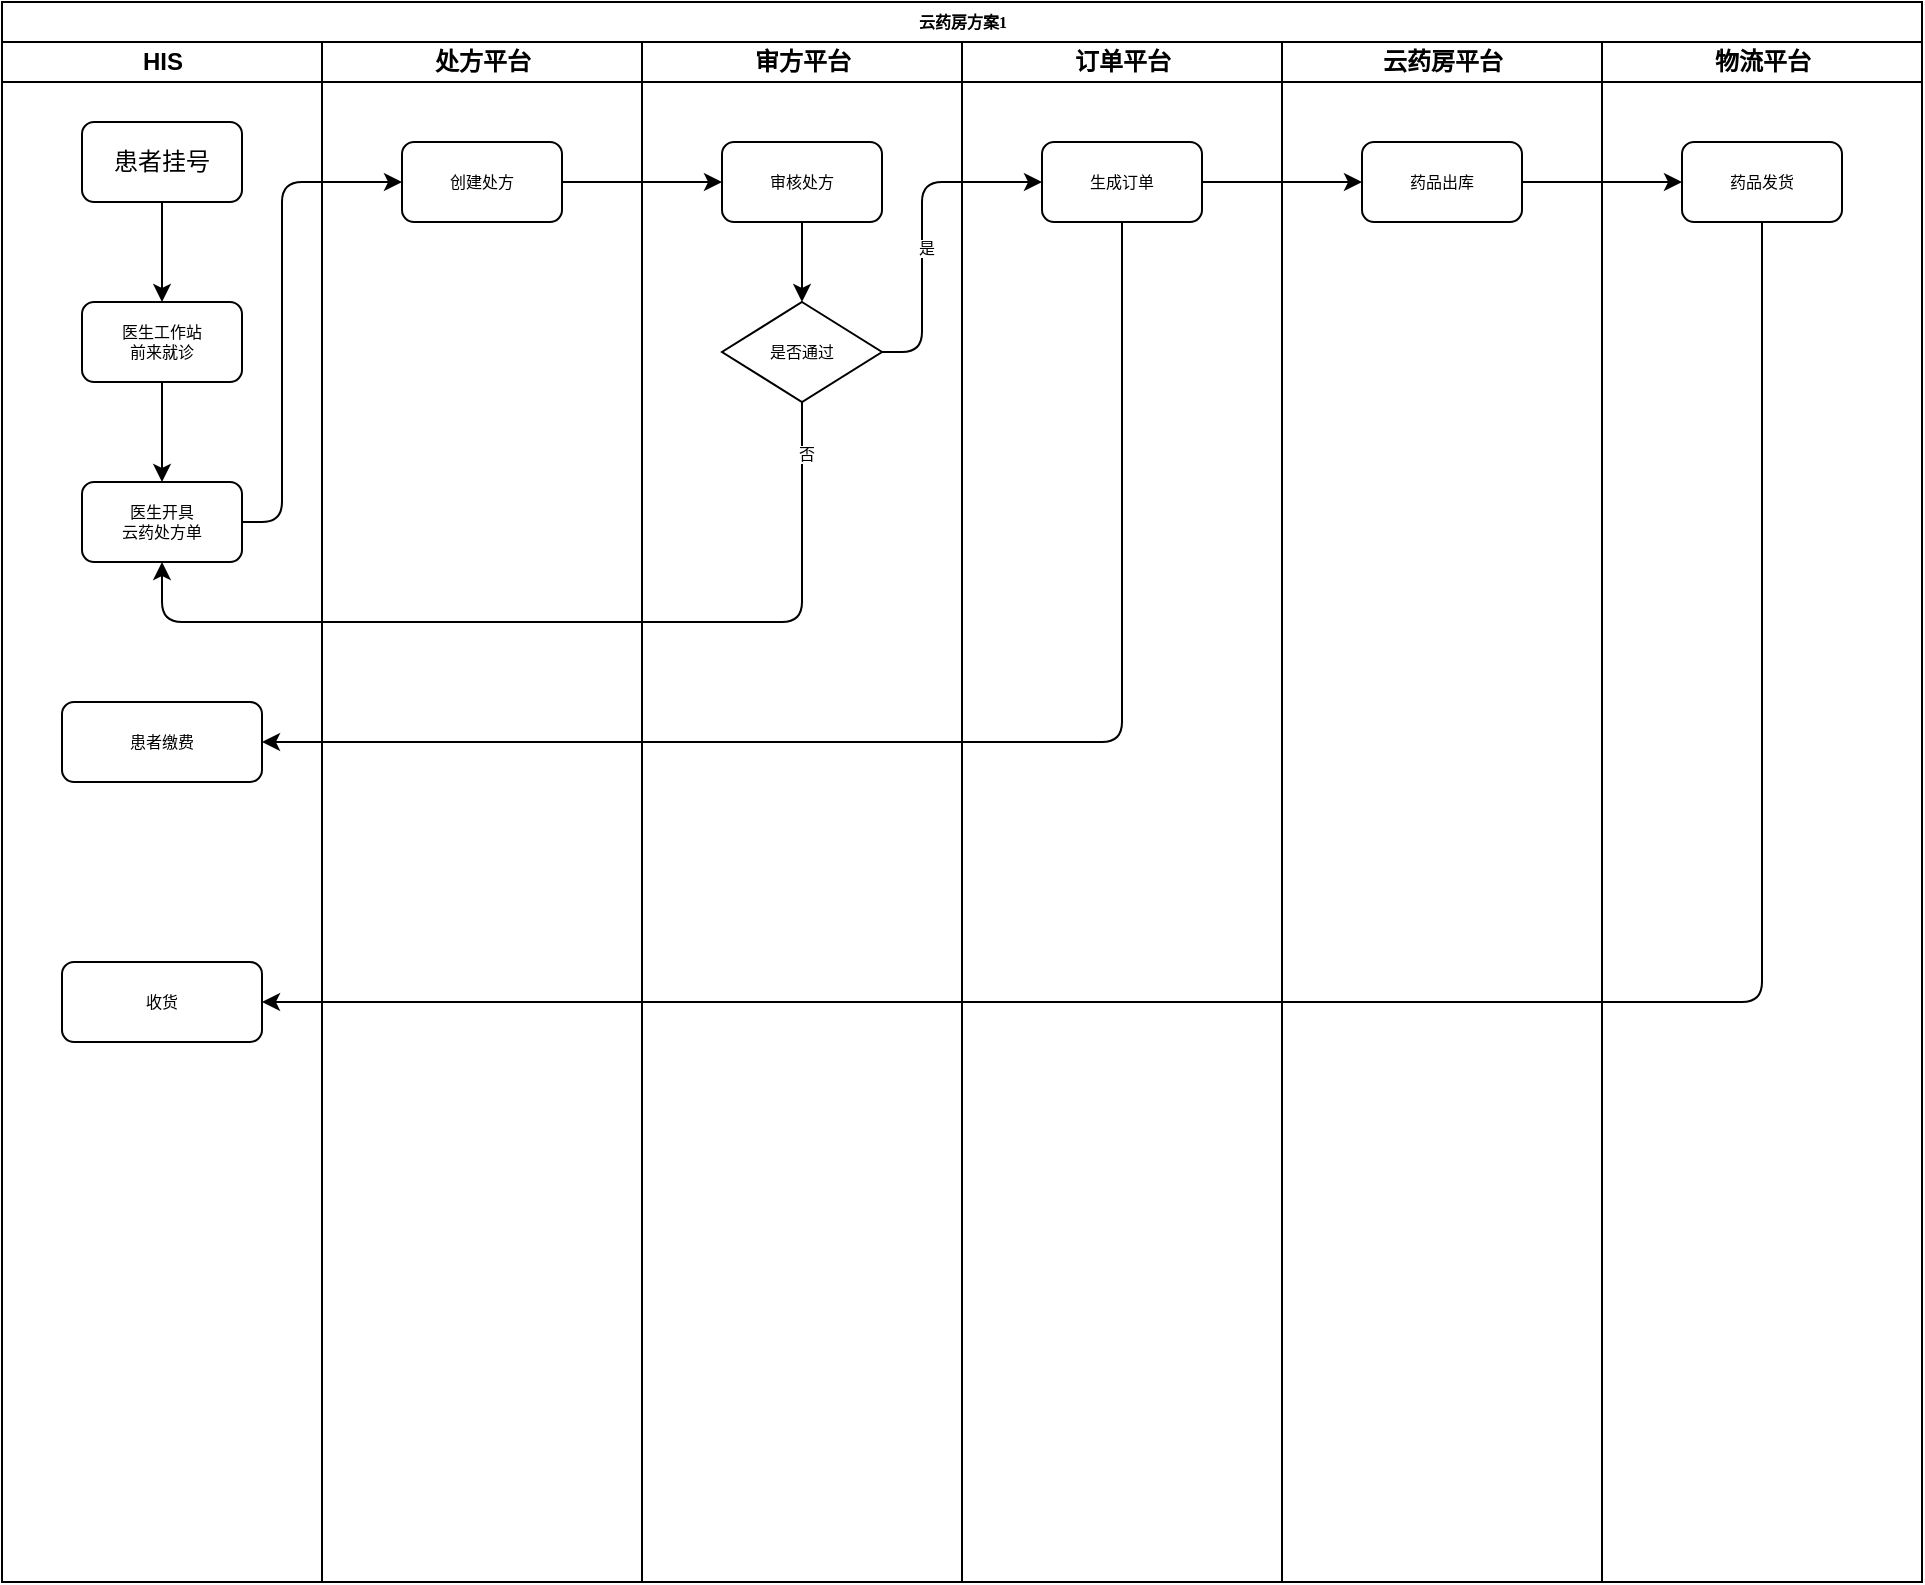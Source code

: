 <mxfile version="13.6.6" type="github" pages="6">
  <diagram name="方案1" id="74e2e168-ea6b-b213-b513-2b3c1d86103e">
    <mxGraphModel dx="1186" dy="669" grid="1" gridSize="10" guides="1" tooltips="1" connect="1" arrows="1" fold="1" page="1" pageScale="1" pageWidth="1100" pageHeight="850" background="#ffffff" math="0" shadow="0">
      <root>
        <mxCell id="0" />
        <mxCell id="1" parent="0" />
        <mxCell id="77e6c97f196da883-1" value="云药房方案1" style="swimlane;html=1;childLayout=stackLayout;startSize=20;rounded=0;shadow=0;labelBackgroundColor=none;strokeWidth=1;fontFamily=Verdana;fontSize=8;align=center;" parent="1" vertex="1">
          <mxGeometry x="70" y="30" width="960" height="790" as="geometry" />
        </mxCell>
        <mxCell id="77e6c97f196da883-2" value="HIS" style="swimlane;html=1;startSize=20;" parent="77e6c97f196da883-1" vertex="1">
          <mxGeometry y="20" width="160" height="770" as="geometry">
            <mxRectangle y="20" width="30" height="730" as="alternateBounds" />
          </mxGeometry>
        </mxCell>
        <mxCell id="u5-p-G08B1uQsJCF8gnc-2" value="&lt;font style=&quot;font-size: 12px&quot;&gt;患者挂号&lt;/font&gt;" style="rounded=1;whiteSpace=wrap;html=1;shadow=0;labelBackgroundColor=none;strokeWidth=1;fontFamily=Verdana;fontSize=8;align=center;spacing=2;" parent="77e6c97f196da883-2" vertex="1">
          <mxGeometry x="40" y="40" width="80" height="40" as="geometry" />
        </mxCell>
        <mxCell id="u5-p-G08B1uQsJCF8gnc-3" value="医生工作站&lt;br&gt;前来就诊" style="rounded=1;whiteSpace=wrap;html=1;shadow=0;labelBackgroundColor=none;strokeWidth=1;fontFamily=Verdana;fontSize=8;align=center;spacing=2;" parent="77e6c97f196da883-2" vertex="1">
          <mxGeometry x="40" y="130" width="80" height="40" as="geometry" />
        </mxCell>
        <mxCell id="u5-p-G08B1uQsJCF8gnc-13" value="" style="endArrow=classic;html=1;fontSize=8;fontColor=#000000;exitX=0.5;exitY=1;exitDx=0;exitDy=0;" parent="77e6c97f196da883-2" source="u5-p-G08B1uQsJCF8gnc-3" target="u5-p-G08B1uQsJCF8gnc-12" edge="1">
          <mxGeometry width="50" height="50" relative="1" as="geometry">
            <mxPoint x="470" y="250" as="sourcePoint" />
            <mxPoint x="520" y="200" as="targetPoint" />
          </mxGeometry>
        </mxCell>
        <mxCell id="u5-p-G08B1uQsJCF8gnc-18" value="患者缴费" style="rounded=1;whiteSpace=wrap;html=1;shadow=0;labelBackgroundColor=none;strokeWidth=1;fontFamily=Verdana;fontSize=8;align=center;spacing=2;" parent="77e6c97f196da883-2" vertex="1">
          <mxGeometry x="30" y="330" width="100" height="40" as="geometry" />
        </mxCell>
        <mxCell id="u5-p-G08B1uQsJCF8gnc-31" value="收货" style="rounded=1;whiteSpace=wrap;html=1;shadow=0;labelBackgroundColor=none;strokeWidth=1;fontFamily=Verdana;fontSize=8;align=center;spacing=2;" parent="77e6c97f196da883-2" vertex="1">
          <mxGeometry x="30" y="460" width="100" height="40" as="geometry" />
        </mxCell>
        <mxCell id="u5-p-G08B1uQsJCF8gnc-12" value="医生开具&lt;br&gt;云药处方单" style="rounded=1;whiteSpace=wrap;html=1;shadow=0;labelBackgroundColor=none;strokeWidth=1;fontFamily=Verdana;fontSize=8;align=center;spacing=2;" parent="77e6c97f196da883-2" vertex="1">
          <mxGeometry x="40" y="220" width="80" height="40" as="geometry" />
        </mxCell>
        <mxCell id="77e6c97f196da883-3" value="处方平台" style="swimlane;html=1;startSize=20;" parent="77e6c97f196da883-1" vertex="1">
          <mxGeometry x="160" y="20" width="160" height="770" as="geometry" />
        </mxCell>
        <mxCell id="u5-p-G08B1uQsJCF8gnc-9" value="创建处方" style="rounded=1;whiteSpace=wrap;html=1;shadow=0;labelBackgroundColor=none;strokeWidth=1;fontFamily=Verdana;fontSize=8;align=center;spacing=2;" parent="77e6c97f196da883-3" vertex="1">
          <mxGeometry x="40" y="50" width="80" height="40" as="geometry" />
        </mxCell>
        <mxCell id="77e6c97f196da883-4" value="审方平台" style="swimlane;html=1;startSize=20;" parent="77e6c97f196da883-1" vertex="1">
          <mxGeometry x="320" y="20" width="160" height="770" as="geometry" />
        </mxCell>
        <mxCell id="u5-p-G08B1uQsJCF8gnc-14" value="审核处方" style="rounded=1;whiteSpace=wrap;html=1;shadow=0;labelBackgroundColor=none;strokeWidth=1;fontFamily=Verdana;fontSize=8;align=center;spacing=2;" parent="77e6c97f196da883-4" vertex="1">
          <mxGeometry x="40" y="50" width="80" height="40" as="geometry" />
        </mxCell>
        <mxCell id="u5-p-G08B1uQsJCF8gnc-16" value="是否通过" style="rhombus;whiteSpace=wrap;html=1;rounded=0;shadow=0;labelBackgroundColor=none;strokeWidth=1;fontFamily=Verdana;fontSize=8;align=center;" parent="77e6c97f196da883-4" vertex="1">
          <mxGeometry x="40" y="130" width="80" height="50" as="geometry" />
        </mxCell>
        <mxCell id="u5-p-G08B1uQsJCF8gnc-17" value="" style="endArrow=classic;html=1;fontSize=8;fontColor=#000000;exitX=0.5;exitY=1;exitDx=0;exitDy=0;entryX=0.5;entryY=0;entryDx=0;entryDy=0;" parent="77e6c97f196da883-4" source="u5-p-G08B1uQsJCF8gnc-14" target="u5-p-G08B1uQsJCF8gnc-16" edge="1">
          <mxGeometry width="50" height="50" relative="1" as="geometry">
            <mxPoint x="150" y="250" as="sourcePoint" />
            <mxPoint x="200" y="200" as="targetPoint" />
          </mxGeometry>
        </mxCell>
        <mxCell id="77e6c97f196da883-5" value="订单平台" style="swimlane;html=1;startSize=20;" parent="77e6c97f196da883-1" vertex="1">
          <mxGeometry x="480" y="20" width="160" height="770" as="geometry" />
        </mxCell>
        <mxCell id="u5-p-G08B1uQsJCF8gnc-20" value="生成订单" style="rounded=1;whiteSpace=wrap;html=1;shadow=0;labelBackgroundColor=none;strokeWidth=1;fontFamily=Verdana;fontSize=8;align=center;spacing=2;" parent="77e6c97f196da883-5" vertex="1">
          <mxGeometry x="40" y="50" width="80" height="40" as="geometry" />
        </mxCell>
        <mxCell id="77e6c97f196da883-6" value="云药房平台" style="swimlane;html=1;startSize=20;" parent="77e6c97f196da883-1" vertex="1">
          <mxGeometry x="640" y="20" width="160" height="770" as="geometry" />
        </mxCell>
        <mxCell id="u5-p-G08B1uQsJCF8gnc-23" value="药品出库" style="rounded=1;whiteSpace=wrap;html=1;shadow=0;labelBackgroundColor=none;strokeWidth=1;fontFamily=Verdana;fontSize=8;align=center;spacing=2;" parent="77e6c97f196da883-6" vertex="1">
          <mxGeometry x="40" y="50" width="80" height="40" as="geometry" />
        </mxCell>
        <mxCell id="77e6c97f196da883-7" value="物流平台" style="swimlane;html=1;startSize=20;" parent="77e6c97f196da883-1" vertex="1">
          <mxGeometry x="800" y="20" width="160" height="770" as="geometry" />
        </mxCell>
        <mxCell id="u5-p-G08B1uQsJCF8gnc-25" value="药品发货" style="rounded=1;whiteSpace=wrap;html=1;shadow=0;labelBackgroundColor=none;strokeWidth=1;fontFamily=Verdana;fontSize=8;align=center;spacing=2;" parent="77e6c97f196da883-7" vertex="1">
          <mxGeometry x="40" y="50" width="80" height="40" as="geometry" />
        </mxCell>
        <mxCell id="u5-p-G08B1uQsJCF8gnc-10" value="" style="endArrow=classic;html=1;fontSize=8;fontColor=#000000;exitX=1;exitY=0.5;exitDx=0;exitDy=0;entryX=0;entryY=0.5;entryDx=0;entryDy=0;edgeStyle=orthogonalEdgeStyle;" parent="77e6c97f196da883-1" source="u5-p-G08B1uQsJCF8gnc-12" target="u5-p-G08B1uQsJCF8gnc-9" edge="1">
          <mxGeometry width="50" height="50" relative="1" as="geometry">
            <mxPoint x="470" y="310" as="sourcePoint" />
            <mxPoint x="520" y="260" as="targetPoint" />
            <Array as="points">
              <mxPoint x="140" y="260" />
              <mxPoint x="140" y="90" />
            </Array>
          </mxGeometry>
        </mxCell>
        <mxCell id="u5-p-G08B1uQsJCF8gnc-15" value="" style="endArrow=classic;html=1;fontSize=8;fontColor=#000000;exitX=1;exitY=0.5;exitDx=0;exitDy=0;entryX=0;entryY=0.5;entryDx=0;entryDy=0;" parent="77e6c97f196da883-1" source="u5-p-G08B1uQsJCF8gnc-9" target="u5-p-G08B1uQsJCF8gnc-14" edge="1">
          <mxGeometry width="50" height="50" relative="1" as="geometry">
            <mxPoint x="470" y="270" as="sourcePoint" />
            <mxPoint x="520" y="220" as="targetPoint" />
          </mxGeometry>
        </mxCell>
        <mxCell id="u5-p-G08B1uQsJCF8gnc-21" value="" style="endArrow=classic;html=1;fontSize=8;fontColor=#000000;exitX=1;exitY=0.5;exitDx=0;exitDy=0;entryX=0;entryY=0.5;entryDx=0;entryDy=0;edgeStyle=orthogonalEdgeStyle;" parent="77e6c97f196da883-1" source="u5-p-G08B1uQsJCF8gnc-16" target="u5-p-G08B1uQsJCF8gnc-20" edge="1">
          <mxGeometry width="50" height="50" relative="1" as="geometry">
            <mxPoint x="470" y="270" as="sourcePoint" />
            <mxPoint x="520" y="220" as="targetPoint" />
            <Array as="points">
              <mxPoint x="460" y="175" />
              <mxPoint x="460" y="90" />
            </Array>
          </mxGeometry>
        </mxCell>
        <mxCell id="u5-p-G08B1uQsJCF8gnc-22" value="是" style="edgeLabel;html=1;align=center;verticalAlign=middle;resizable=0;points=[];fontSize=8;fontColor=#000000;" parent="u5-p-G08B1uQsJCF8gnc-21" vertex="1" connectable="0">
          <mxGeometry x="-0.127" y="-2" relative="1" as="geometry">
            <mxPoint as="offset" />
          </mxGeometry>
        </mxCell>
        <mxCell id="u5-p-G08B1uQsJCF8gnc-24" value="" style="endArrow=classic;html=1;fontSize=8;fontColor=#000000;exitX=1;exitY=0.5;exitDx=0;exitDy=0;" parent="77e6c97f196da883-1" source="u5-p-G08B1uQsJCF8gnc-20" target="u5-p-G08B1uQsJCF8gnc-23" edge="1">
          <mxGeometry width="50" height="50" relative="1" as="geometry">
            <mxPoint x="470" y="270" as="sourcePoint" />
            <mxPoint x="520" y="220" as="targetPoint" />
          </mxGeometry>
        </mxCell>
        <mxCell id="u5-p-G08B1uQsJCF8gnc-26" value="" style="endArrow=classic;html=1;fontSize=8;fontColor=#000000;exitX=1;exitY=0.5;exitDx=0;exitDy=0;entryX=0;entryY=0.5;entryDx=0;entryDy=0;" parent="77e6c97f196da883-1" source="u5-p-G08B1uQsJCF8gnc-23" target="u5-p-G08B1uQsJCF8gnc-25" edge="1">
          <mxGeometry width="50" height="50" relative="1" as="geometry">
            <mxPoint x="470" y="270" as="sourcePoint" />
            <mxPoint x="520" y="220" as="targetPoint" />
          </mxGeometry>
        </mxCell>
        <mxCell id="u5-p-G08B1uQsJCF8gnc-27" value="" style="endArrow=classic;html=1;fontSize=8;fontColor=#000000;entryX=0.5;entryY=1;entryDx=0;entryDy=0;exitX=0.5;exitY=1;exitDx=0;exitDy=0;edgeStyle=orthogonalEdgeStyle;" parent="77e6c97f196da883-1" source="u5-p-G08B1uQsJCF8gnc-16" target="u5-p-G08B1uQsJCF8gnc-12" edge="1">
          <mxGeometry width="50" height="50" relative="1" as="geometry">
            <mxPoint x="470" y="280" as="sourcePoint" />
            <mxPoint x="520" y="230" as="targetPoint" />
            <Array as="points">
              <mxPoint x="400" y="310" />
              <mxPoint x="80" y="310" />
            </Array>
          </mxGeometry>
        </mxCell>
        <mxCell id="u5-p-G08B1uQsJCF8gnc-28" value="否" style="edgeLabel;html=1;align=center;verticalAlign=middle;resizable=0;points=[];fontSize=8;fontColor=#000000;" parent="u5-p-G08B1uQsJCF8gnc-27" vertex="1" connectable="0">
          <mxGeometry x="-0.887" y="2" relative="1" as="geometry">
            <mxPoint as="offset" />
          </mxGeometry>
        </mxCell>
        <mxCell id="u5-p-G08B1uQsJCF8gnc-29" value="" style="endArrow=classic;html=1;fontSize=8;fontColor=#000000;exitX=0.5;exitY=1;exitDx=0;exitDy=0;entryX=1;entryY=0.5;entryDx=0;entryDy=0;edgeStyle=orthogonalEdgeStyle;" parent="77e6c97f196da883-1" source="u5-p-G08B1uQsJCF8gnc-20" target="u5-p-G08B1uQsJCF8gnc-18" edge="1">
          <mxGeometry width="50" height="50" relative="1" as="geometry">
            <mxPoint x="470" y="320" as="sourcePoint" />
            <mxPoint x="520" y="270" as="targetPoint" />
          </mxGeometry>
        </mxCell>
        <mxCell id="u5-p-G08B1uQsJCF8gnc-32" value="" style="endArrow=classic;html=1;fontSize=8;fontColor=#000000;entryX=1;entryY=0.5;entryDx=0;entryDy=0;exitX=0.5;exitY=1;exitDx=0;exitDy=0;edgeStyle=orthogonalEdgeStyle;" parent="77e6c97f196da883-1" source="u5-p-G08B1uQsJCF8gnc-25" target="u5-p-G08B1uQsJCF8gnc-31" edge="1">
          <mxGeometry width="50" height="50" relative="1" as="geometry">
            <mxPoint x="470" y="400" as="sourcePoint" />
            <mxPoint x="520" y="350" as="targetPoint" />
          </mxGeometry>
        </mxCell>
        <mxCell id="u5-p-G08B1uQsJCF8gnc-8" value="" style="endArrow=classic;html=1;fontSize=8;fontColor=#000000;exitX=0.5;exitY=1;exitDx=0;exitDy=0;" parent="1" source="u5-p-G08B1uQsJCF8gnc-2" edge="1">
          <mxGeometry width="50" height="50" relative="1" as="geometry">
            <mxPoint x="160" y="310" as="sourcePoint" />
            <mxPoint x="150" y="180" as="targetPoint" />
          </mxGeometry>
        </mxCell>
      </root>
    </mxGraphModel>
  </diagram>
  <diagram id="p84tSxE2KSRWnRdwE1Py" name="第 2 页">
    
    <mxGraphModel dx="1186" dy="718" grid="1" gridSize="10" guides="1" tooltips="1" connect="1" arrows="1" fold="1" page="1" pageScale="1" pageWidth="827" pageHeight="1169" math="0" shadow="0">
      
      <root>
        
        <mxCell id="RDzAwzeQMqQq3uezDS0O-0" />
        
        <mxCell id="RDzAwzeQMqQq3uezDS0O-1" parent="RDzAwzeQMqQq3uezDS0O-0" />
        
      </root>
      
    </mxGraphModel>
    
  </diagram>
  <diagram name="方案1" id="qQiAT0Rc-9pV1VRWSc-u">
    <mxGraphModel dx="1186" dy="669" grid="1" gridSize="10" guides="1" tooltips="1" connect="1" arrows="1" fold="1" page="1" pageScale="1" pageWidth="1100" pageHeight="850" background="#ffffff" math="0" shadow="0">
      <root>
        <mxCell id="0" />
        <mxCell id="1" parent="0" />
        <mxCell id="77e6c97f196da883-1" value="云药房方案1" style="swimlane;html=1;childLayout=stackLayout;startSize=20;rounded=0;shadow=0;labelBackgroundColor=none;strokeWidth=1;fontFamily=Verdana;fontSize=8;align=center;" parent="1" vertex="1">
          <mxGeometry x="70" y="30" width="1000" height="770" as="geometry" />
        </mxCell>
        <mxCell id="77e6c97f196da883-2" value="HIS" style="swimlane;html=1;startSize=20;" parent="77e6c97f196da883-1" vertex="1">
          <mxGeometry y="20" width="160" height="750" as="geometry">
            <mxRectangle y="20" width="30" height="730" as="alternateBounds" />
          </mxGeometry>
        </mxCell>
        <mxCell id="u5-p-G08B1uQsJCF8gnc-2" value="&lt;font style=&quot;font-size: 12px&quot;&gt;患者挂号&lt;/font&gt;" style="rounded=1;whiteSpace=wrap;html=1;shadow=0;labelBackgroundColor=none;strokeWidth=1;fontFamily=Verdana;fontSize=8;align=center;spacing=2;" parent="77e6c97f196da883-2" vertex="1">
          <mxGeometry x="40" y="40" width="80" height="40" as="geometry" />
        </mxCell>
        <mxCell id="u5-p-G08B1uQsJCF8gnc-3" value="医生工作站&lt;br&gt;前来就诊" style="rounded=1;whiteSpace=wrap;html=1;shadow=0;labelBackgroundColor=none;strokeWidth=1;fontFamily=Verdana;fontSize=8;align=center;spacing=2;" parent="77e6c97f196da883-2" vertex="1">
          <mxGeometry x="40" y="130" width="80" height="40" as="geometry" />
        </mxCell>
        <mxCell id="u5-p-G08B1uQsJCF8gnc-13" value="" style="endArrow=classic;html=1;fontSize=8;fontColor=#000000;exitX=0.5;exitY=1;exitDx=0;exitDy=0;" parent="77e6c97f196da883-2" source="u5-p-G08B1uQsJCF8gnc-3" target="u5-p-G08B1uQsJCF8gnc-12" edge="1">
          <mxGeometry width="50" height="50" relative="1" as="geometry">
            <mxPoint x="470" y="250" as="sourcePoint" />
            <mxPoint x="520" y="200" as="targetPoint" />
          </mxGeometry>
        </mxCell>
        <mxCell id="u5-p-G08B1uQsJCF8gnc-31" value="收到药品" style="rounded=1;whiteSpace=wrap;html=1;shadow=0;labelBackgroundColor=none;strokeWidth=1;fontFamily=Verdana;fontSize=8;align=center;spacing=2;" parent="77e6c97f196da883-2" vertex="1">
          <mxGeometry x="30" y="500" width="100" height="40" as="geometry" />
        </mxCell>
        <mxCell id="u5-p-G08B1uQsJCF8gnc-12" value="医生开具&lt;br&gt;云药处方单" style="rounded=1;whiteSpace=wrap;html=1;shadow=0;labelBackgroundColor=none;strokeWidth=1;fontFamily=Verdana;fontSize=8;align=center;spacing=2;" parent="77e6c97f196da883-2" vertex="1">
          <mxGeometry x="40" y="220" width="80" height="40" as="geometry" />
        </mxCell>
        <mxCell id="u5-p-G08B1uQsJCF8gnc-33" value="实时跟踪&lt;br&gt;物流信息" style="rounded=1;whiteSpace=wrap;html=1;shadow=0;labelBackgroundColor=none;strokeWidth=1;fontFamily=Verdana;fontSize=8;align=center;spacing=2;" parent="77e6c97f196da883-2" vertex="1">
          <mxGeometry x="30" y="407" width="100" height="40" as="geometry" />
        </mxCell>
        <mxCell id="u5-p-G08B1uQsJCF8gnc-34" value="" style="endArrow=classic;html=1;fontSize=8;fontColor=#000000;exitX=0.5;exitY=1;exitDx=0;exitDy=0;entryX=0.5;entryY=0;entryDx=0;entryDy=0;" parent="77e6c97f196da883-2" source="u5-p-G08B1uQsJCF8gnc-18" target="u5-p-G08B1uQsJCF8gnc-33" edge="1">
          <mxGeometry width="50" height="50" relative="1" as="geometry">
            <mxPoint x="470" y="270" as="sourcePoint" />
            <mxPoint x="520" y="220" as="targetPoint" />
          </mxGeometry>
        </mxCell>
        <mxCell id="u5-p-G08B1uQsJCF8gnc-18" value="患者缴费" style="rounded=1;whiteSpace=wrap;html=1;shadow=0;labelBackgroundColor=none;strokeWidth=1;fontFamily=Verdana;fontSize=8;align=center;spacing=2;" parent="77e6c97f196da883-2" vertex="1">
          <mxGeometry x="40" y="307" width="80" height="40" as="geometry" />
        </mxCell>
        <mxCell id="u5-p-G08B1uQsJCF8gnc-39" value="" style="endArrow=classic;html=1;fontSize=8;fontColor=#000000;exitX=0.5;exitY=1;exitDx=0;exitDy=0;" parent="77e6c97f196da883-2" source="u5-p-G08B1uQsJCF8gnc-33" target="u5-p-G08B1uQsJCF8gnc-31" edge="1">
          <mxGeometry width="50" height="50" relative="1" as="geometry">
            <mxPoint x="470" y="280" as="sourcePoint" />
            <mxPoint x="520" y="230" as="targetPoint" />
          </mxGeometry>
        </mxCell>
        <mxCell id="77e6c97f196da883-3" value="处方平台" style="swimlane;html=1;startSize=20;" parent="77e6c97f196da883-1" vertex="1">
          <mxGeometry x="160" y="20" width="160" height="750" as="geometry" />
        </mxCell>
        <mxCell id="u5-p-G08B1uQsJCF8gnc-9" value="创建处方" style="rounded=1;whiteSpace=wrap;html=1;shadow=0;labelBackgroundColor=none;strokeWidth=1;fontFamily=Verdana;fontSize=8;align=center;spacing=2;" parent="77e6c97f196da883-3" vertex="1">
          <mxGeometry x="40" y="50" width="80" height="40" as="geometry" />
        </mxCell>
        <mxCell id="77e6c97f196da883-4" value="审方平台" style="swimlane;html=1;startSize=20;" parent="77e6c97f196da883-1" vertex="1">
          <mxGeometry x="320" y="20" width="160" height="750" as="geometry" />
        </mxCell>
        <mxCell id="u5-p-G08B1uQsJCF8gnc-14" value="审核处方" style="rounded=1;whiteSpace=wrap;html=1;shadow=0;labelBackgroundColor=none;strokeWidth=1;fontFamily=Verdana;fontSize=8;align=center;spacing=2;" parent="77e6c97f196da883-4" vertex="1">
          <mxGeometry x="40" y="50" width="80" height="40" as="geometry" />
        </mxCell>
        <mxCell id="u5-p-G08B1uQsJCF8gnc-16" value="是否通过" style="rhombus;whiteSpace=wrap;html=1;rounded=0;shadow=0;labelBackgroundColor=none;strokeWidth=1;fontFamily=Verdana;fontSize=8;align=center;" parent="77e6c97f196da883-4" vertex="1">
          <mxGeometry x="40" y="130" width="80" height="50" as="geometry" />
        </mxCell>
        <mxCell id="u5-p-G08B1uQsJCF8gnc-17" value="" style="endArrow=classic;html=1;fontSize=8;fontColor=#000000;exitX=0.5;exitY=1;exitDx=0;exitDy=0;entryX=0.5;entryY=0;entryDx=0;entryDy=0;" parent="77e6c97f196da883-4" source="u5-p-G08B1uQsJCF8gnc-14" target="u5-p-G08B1uQsJCF8gnc-16" edge="1">
          <mxGeometry width="50" height="50" relative="1" as="geometry">
            <mxPoint x="150" y="250" as="sourcePoint" />
            <mxPoint x="200" y="200" as="targetPoint" />
          </mxGeometry>
        </mxCell>
        <mxCell id="77e6c97f196da883-5" value="订单平台" style="swimlane;html=1;startSize=20;" parent="77e6c97f196da883-1" vertex="1">
          <mxGeometry x="480" y="20" width="160" height="750" as="geometry" />
        </mxCell>
        <mxCell id="u5-p-G08B1uQsJCF8gnc-20" value="生成订单" style="rounded=1;whiteSpace=wrap;html=1;shadow=0;labelBackgroundColor=none;strokeWidth=1;fontFamily=Verdana;fontSize=8;align=center;spacing=2;" parent="77e6c97f196da883-5" vertex="1">
          <mxGeometry x="40" y="50" width="80" height="40" as="geometry" />
        </mxCell>
        <mxCell id="u5-p-G08B1uQsJCF8gnc-35" value="通知缴费" style="rounded=1;whiteSpace=wrap;html=1;shadow=0;labelBackgroundColor=none;strokeWidth=1;fontFamily=Verdana;fontSize=8;align=center;spacing=2;" parent="77e6c97f196da883-5" vertex="1">
          <mxGeometry x="40" y="160" width="80" height="40" as="geometry" />
        </mxCell>
        <mxCell id="u5-p-G08B1uQsJCF8gnc-36" value="" style="endArrow=classic;html=1;fontSize=8;fontColor=#000000;exitX=0.5;exitY=1;exitDx=0;exitDy=0;" parent="77e6c97f196da883-5" source="u5-p-G08B1uQsJCF8gnc-20" target="u5-p-G08B1uQsJCF8gnc-35" edge="1">
          <mxGeometry width="50" height="50" relative="1" as="geometry">
            <mxPoint x="-10" y="270" as="sourcePoint" />
            <mxPoint x="40" y="220" as="targetPoint" />
          </mxGeometry>
        </mxCell>
        <mxCell id="77e6c97f196da883-6" value="云药房平台" style="swimlane;html=1;startSize=20;" parent="77e6c97f196da883-1" vertex="1">
          <mxGeometry x="640" y="20" width="160" height="750" as="geometry" />
        </mxCell>
        <mxCell id="u5-p-G08B1uQsJCF8gnc-23" value="药品出库" style="rounded=1;whiteSpace=wrap;html=1;shadow=0;labelBackgroundColor=none;strokeWidth=1;fontFamily=Verdana;fontSize=8;align=center;spacing=2;" parent="77e6c97f196da883-6" vertex="1">
          <mxGeometry x="40" y="50" width="80" height="40" as="geometry" />
        </mxCell>
        <mxCell id="77e6c97f196da883-7" value="物流平台" style="swimlane;html=1;startSize=20;" parent="77e6c97f196da883-1" vertex="1">
          <mxGeometry x="800" y="20" width="200" height="750" as="geometry" />
        </mxCell>
        <mxCell id="u5-p-G08B1uQsJCF8gnc-37" value="生成&lt;br&gt;物流信息" style="rounded=1;whiteSpace=wrap;html=1;shadow=0;labelBackgroundColor=none;strokeWidth=1;fontFamily=Verdana;fontSize=8;align=center;spacing=2;" parent="77e6c97f196da883-7" vertex="1">
          <mxGeometry x="60" y="50" width="60" height="40" as="geometry" />
        </mxCell>
        <mxCell id="Nn61rHhjzUVWVWaFwKBK-1" value="" style="endArrow=classic;html=1;exitX=1;exitY=0.5;exitDx=0;exitDy=0;entryX=0.5;entryY=0;entryDx=0;entryDy=0;edgeStyle=orthogonalEdgeStyle;" edge="1" parent="77e6c97f196da883-7" source="u5-p-G08B1uQsJCF8gnc-37" target="u5-p-G08B1uQsJCF8gnc-25">
          <mxGeometry width="50" height="50" relative="1" as="geometry">
            <mxPoint x="-350" y="340" as="sourcePoint" />
            <mxPoint x="-300" y="290" as="targetPoint" />
          </mxGeometry>
        </mxCell>
        <mxCell id="u5-p-G08B1uQsJCF8gnc-25" value="药品发货" style="rounded=1;whiteSpace=wrap;html=1;shadow=0;labelBackgroundColor=none;strokeWidth=1;fontFamily=Verdana;fontSize=8;align=center;spacing=2;" parent="77e6c97f196da883-7" vertex="1">
          <mxGeometry x="110" y="160" width="80" height="40" as="geometry" />
        </mxCell>
        <mxCell id="u5-p-G08B1uQsJCF8gnc-10" value="" style="endArrow=classic;html=1;fontSize=8;fontColor=#000000;exitX=1;exitY=0.5;exitDx=0;exitDy=0;entryX=0;entryY=0.5;entryDx=0;entryDy=0;edgeStyle=orthogonalEdgeStyle;" parent="77e6c97f196da883-1" source="u5-p-G08B1uQsJCF8gnc-12" target="u5-p-G08B1uQsJCF8gnc-9" edge="1">
          <mxGeometry width="50" height="50" relative="1" as="geometry">
            <mxPoint x="470" y="310" as="sourcePoint" />
            <mxPoint x="520" y="260" as="targetPoint" />
            <Array as="points">
              <mxPoint x="140" y="260" />
              <mxPoint x="140" y="90" />
            </Array>
          </mxGeometry>
        </mxCell>
        <mxCell id="u5-p-G08B1uQsJCF8gnc-15" value="" style="endArrow=classic;html=1;fontSize=8;fontColor=#000000;exitX=1;exitY=0.5;exitDx=0;exitDy=0;entryX=0;entryY=0.5;entryDx=0;entryDy=0;" parent="77e6c97f196da883-1" source="u5-p-G08B1uQsJCF8gnc-9" target="u5-p-G08B1uQsJCF8gnc-14" edge="1">
          <mxGeometry width="50" height="50" relative="1" as="geometry">
            <mxPoint x="470" y="270" as="sourcePoint" />
            <mxPoint x="520" y="220" as="targetPoint" />
          </mxGeometry>
        </mxCell>
        <mxCell id="u5-p-G08B1uQsJCF8gnc-21" value="" style="endArrow=classic;html=1;fontSize=8;fontColor=#000000;exitX=1;exitY=0.5;exitDx=0;exitDy=0;entryX=0;entryY=0.5;entryDx=0;entryDy=0;edgeStyle=orthogonalEdgeStyle;" parent="77e6c97f196da883-1" source="u5-p-G08B1uQsJCF8gnc-16" target="u5-p-G08B1uQsJCF8gnc-20" edge="1">
          <mxGeometry width="50" height="50" relative="1" as="geometry">
            <mxPoint x="470" y="270" as="sourcePoint" />
            <mxPoint x="520" y="220" as="targetPoint" />
            <Array as="points">
              <mxPoint x="460" y="175" />
              <mxPoint x="460" y="90" />
            </Array>
          </mxGeometry>
        </mxCell>
        <mxCell id="u5-p-G08B1uQsJCF8gnc-22" value="是" style="edgeLabel;html=1;align=center;verticalAlign=middle;resizable=0;points=[];fontSize=8;fontColor=#000000;" parent="u5-p-G08B1uQsJCF8gnc-21" vertex="1" connectable="0">
          <mxGeometry x="-0.127" y="-2" relative="1" as="geometry">
            <mxPoint as="offset" />
          </mxGeometry>
        </mxCell>
        <mxCell id="u5-p-G08B1uQsJCF8gnc-24" value="" style="endArrow=classic;html=1;fontSize=8;fontColor=#000000;exitX=1;exitY=0.5;exitDx=0;exitDy=0;" parent="77e6c97f196da883-1" source="u5-p-G08B1uQsJCF8gnc-20" target="u5-p-G08B1uQsJCF8gnc-23" edge="1">
          <mxGeometry width="50" height="50" relative="1" as="geometry">
            <mxPoint x="470" y="270" as="sourcePoint" />
            <mxPoint x="520" y="220" as="targetPoint" />
          </mxGeometry>
        </mxCell>
        <mxCell id="u5-p-G08B1uQsJCF8gnc-26" value="" style="endArrow=classic;html=1;fontSize=8;fontColor=#000000;exitX=1;exitY=0.5;exitDx=0;exitDy=0;entryX=0;entryY=0.5;entryDx=0;entryDy=0;" parent="77e6c97f196da883-1" source="u5-p-G08B1uQsJCF8gnc-23" target="u5-p-G08B1uQsJCF8gnc-37" edge="1">
          <mxGeometry width="50" height="50" relative="1" as="geometry">
            <mxPoint x="470" y="270" as="sourcePoint" />
            <mxPoint x="520" y="220" as="targetPoint" />
          </mxGeometry>
        </mxCell>
        <mxCell id="u5-p-G08B1uQsJCF8gnc-27" value="" style="endArrow=classic;html=1;fontSize=8;fontColor=#000000;entryX=0.5;entryY=1;entryDx=0;entryDy=0;exitX=0.5;exitY=1;exitDx=0;exitDy=0;edgeStyle=orthogonalEdgeStyle;" parent="77e6c97f196da883-1" source="u5-p-G08B1uQsJCF8gnc-16" target="u5-p-G08B1uQsJCF8gnc-12" edge="1">
          <mxGeometry width="50" height="50" relative="1" as="geometry">
            <mxPoint x="470" y="280" as="sourcePoint" />
            <mxPoint x="520" y="230" as="targetPoint" />
            <Array as="points">
              <mxPoint x="400" y="310" />
              <mxPoint x="80" y="310" />
            </Array>
          </mxGeometry>
        </mxCell>
        <mxCell id="u5-p-G08B1uQsJCF8gnc-28" value="否" style="edgeLabel;html=1;align=center;verticalAlign=middle;resizable=0;points=[];fontSize=8;fontColor=#000000;" parent="u5-p-G08B1uQsJCF8gnc-27" vertex="1" connectable="0">
          <mxGeometry x="-0.887" y="2" relative="1" as="geometry">
            <mxPoint as="offset" />
          </mxGeometry>
        </mxCell>
        <mxCell id="u5-p-G08B1uQsJCF8gnc-29" value="" style="endArrow=classic;html=1;fontSize=8;fontColor=#000000;exitX=0.5;exitY=1;exitDx=0;exitDy=0;entryX=1;entryY=0.5;entryDx=0;entryDy=0;edgeStyle=orthogonalEdgeStyle;" parent="77e6c97f196da883-1" source="u5-p-G08B1uQsJCF8gnc-35" target="u5-p-G08B1uQsJCF8gnc-18" edge="1">
          <mxGeometry width="50" height="50" relative="1" as="geometry">
            <mxPoint x="470" y="320" as="sourcePoint" />
            <mxPoint x="520" y="270" as="targetPoint" />
          </mxGeometry>
        </mxCell>
        <mxCell id="u5-p-G08B1uQsJCF8gnc-32" value="" style="endArrow=classic;html=1;fontSize=8;fontColor=#000000;entryX=1;entryY=0.5;entryDx=0;entryDy=0;exitX=0.5;exitY=1;exitDx=0;exitDy=0;edgeStyle=orthogonalEdgeStyle;" parent="77e6c97f196da883-1" source="u5-p-G08B1uQsJCF8gnc-25" target="u5-p-G08B1uQsJCF8gnc-31" edge="1">
          <mxGeometry width="50" height="50" relative="1" as="geometry">
            <mxPoint x="470" y="400" as="sourcePoint" />
            <mxPoint x="520" y="350" as="targetPoint" />
          </mxGeometry>
        </mxCell>
        <mxCell id="u5-p-G08B1uQsJCF8gnc-38" value="" style="endArrow=classic;html=1;fontSize=8;fontColor=#000000;entryX=0.5;entryY=1;entryDx=0;entryDy=0;exitX=1;exitY=0.5;exitDx=0;exitDy=0;edgeStyle=orthogonalEdgeStyle;" parent="77e6c97f196da883-1" source="u5-p-G08B1uQsJCF8gnc-33" target="u5-p-G08B1uQsJCF8gnc-37" edge="1">
          <mxGeometry width="50" height="50" relative="1" as="geometry">
            <mxPoint x="470" y="300" as="sourcePoint" />
            <mxPoint x="520" y="250" as="targetPoint" />
          </mxGeometry>
        </mxCell>
        <mxCell id="u5-p-G08B1uQsJCF8gnc-8" value="" style="endArrow=classic;html=1;fontSize=8;fontColor=#000000;exitX=0.5;exitY=1;exitDx=0;exitDy=0;" parent="1" source="u5-p-G08B1uQsJCF8gnc-2" edge="1">
          <mxGeometry width="50" height="50" relative="1" as="geometry">
            <mxPoint x="160" y="310" as="sourcePoint" />
            <mxPoint x="150" y="180" as="targetPoint" />
          </mxGeometry>
        </mxCell>
      </root>
    </mxGraphModel>
  </diagram>
  <diagram name="第 2 页" id="c98rnTg92ojScdUjuua6">
    <mxGraphModel dx="1186" dy="718" grid="1" gridSize="10" guides="1" tooltips="1" connect="1" arrows="1" fold="1" page="1" pageScale="1" pageWidth="827" pageHeight="1169" math="0" shadow="0">
      <root>
        <mxCell id="RDzAwzeQMqQq3uezDS0O-0" />
        <mxCell id="RDzAwzeQMqQq3uezDS0O-1" parent="RDzAwzeQMqQq3uezDS0O-0" />
      </root>
    </mxGraphModel>
  </diagram>
  <diagram name="方案1" id="q9fdB9bWDmW3ptQdlp8l">
    <mxGraphModel dx="1186" dy="669" grid="1" gridSize="10" guides="1" tooltips="1" connect="1" arrows="1" fold="1" page="1" pageScale="1" pageWidth="1100" pageHeight="850" background="#ffffff" math="0" shadow="0">
      <root>
        <mxCell id="0" />
        <mxCell id="1" parent="0" />
        <mxCell id="77e6c97f196da883-1" value="云药房方案1" style="swimlane;html=1;childLayout=stackLayout;startSize=20;rounded=0;shadow=0;labelBackgroundColor=none;strokeWidth=1;fontFamily=Verdana;fontSize=8;align=center;" parent="1" vertex="1">
          <mxGeometry x="70" y="30" width="1000" height="770" as="geometry" />
        </mxCell>
        <mxCell id="77e6c97f196da883-2" value="HIS" style="swimlane;html=1;startSize=20;" parent="77e6c97f196da883-1" vertex="1">
          <mxGeometry y="20" width="160" height="750" as="geometry">
            <mxRectangle y="20" width="30" height="730" as="alternateBounds" />
          </mxGeometry>
        </mxCell>
        <mxCell id="u5-p-G08B1uQsJCF8gnc-2" value="&lt;font style=&quot;font-size: 12px&quot;&gt;患者挂号&lt;/font&gt;" style="rounded=1;whiteSpace=wrap;html=1;shadow=0;labelBackgroundColor=none;strokeWidth=1;fontFamily=Verdana;fontSize=8;align=center;spacing=2;" parent="77e6c97f196da883-2" vertex="1">
          <mxGeometry x="40" y="40" width="80" height="40" as="geometry" />
        </mxCell>
        <mxCell id="u5-p-G08B1uQsJCF8gnc-3" value="医生工作站&lt;br&gt;前来就诊" style="rounded=1;whiteSpace=wrap;html=1;shadow=0;labelBackgroundColor=none;strokeWidth=1;fontFamily=Verdana;fontSize=8;align=center;spacing=2;" parent="77e6c97f196da883-2" vertex="1">
          <mxGeometry x="40" y="130" width="80" height="40" as="geometry" />
        </mxCell>
        <mxCell id="u5-p-G08B1uQsJCF8gnc-13" value="" style="endArrow=classic;html=1;fontSize=8;fontColor=#000000;exitX=0.5;exitY=1;exitDx=0;exitDy=0;" parent="77e6c97f196da883-2" source="u5-p-G08B1uQsJCF8gnc-3" target="u5-p-G08B1uQsJCF8gnc-12" edge="1">
          <mxGeometry width="50" height="50" relative="1" as="geometry">
            <mxPoint x="470" y="250" as="sourcePoint" />
            <mxPoint x="520" y="200" as="targetPoint" />
          </mxGeometry>
        </mxCell>
        <mxCell id="u5-p-G08B1uQsJCF8gnc-31" value="收到药品" style="rounded=1;whiteSpace=wrap;html=1;shadow=0;labelBackgroundColor=none;strokeWidth=1;fontFamily=Verdana;fontSize=8;align=center;spacing=2;" parent="77e6c97f196da883-2" vertex="1">
          <mxGeometry x="30" y="500" width="100" height="40" as="geometry" />
        </mxCell>
        <mxCell id="u5-p-G08B1uQsJCF8gnc-12" value="医生开具&lt;br&gt;云药处方单" style="rounded=1;whiteSpace=wrap;html=1;shadow=0;labelBackgroundColor=none;strokeWidth=1;fontFamily=Verdana;fontSize=8;align=center;spacing=2;" parent="77e6c97f196da883-2" vertex="1">
          <mxGeometry x="40" y="220" width="80" height="40" as="geometry" />
        </mxCell>
        <mxCell id="u5-p-G08B1uQsJCF8gnc-33" value="实时跟踪&lt;br&gt;物流信息" style="rounded=1;whiteSpace=wrap;html=1;shadow=0;labelBackgroundColor=none;strokeWidth=1;fontFamily=Verdana;fontSize=8;align=center;spacing=2;" parent="77e6c97f196da883-2" vertex="1">
          <mxGeometry x="30" y="407" width="100" height="40" as="geometry" />
        </mxCell>
        <mxCell id="u5-p-G08B1uQsJCF8gnc-34" value="" style="endArrow=classic;html=1;fontSize=8;fontColor=#000000;exitX=0.5;exitY=1;exitDx=0;exitDy=0;entryX=0.5;entryY=0;entryDx=0;entryDy=0;" parent="77e6c97f196da883-2" source="u5-p-G08B1uQsJCF8gnc-18" target="u5-p-G08B1uQsJCF8gnc-33" edge="1">
          <mxGeometry width="50" height="50" relative="1" as="geometry">
            <mxPoint x="470" y="270" as="sourcePoint" />
            <mxPoint x="520" y="220" as="targetPoint" />
          </mxGeometry>
        </mxCell>
        <mxCell id="u5-p-G08B1uQsJCF8gnc-18" value="患者缴费" style="rounded=1;whiteSpace=wrap;html=1;shadow=0;labelBackgroundColor=none;strokeWidth=1;fontFamily=Verdana;fontSize=8;align=center;spacing=2;" parent="77e6c97f196da883-2" vertex="1">
          <mxGeometry x="40" y="307" width="80" height="40" as="geometry" />
        </mxCell>
        <mxCell id="u5-p-G08B1uQsJCF8gnc-39" value="" style="endArrow=classic;html=1;fontSize=8;fontColor=#000000;exitX=0.5;exitY=1;exitDx=0;exitDy=0;" parent="77e6c97f196da883-2" source="u5-p-G08B1uQsJCF8gnc-33" target="u5-p-G08B1uQsJCF8gnc-31" edge="1">
          <mxGeometry width="50" height="50" relative="1" as="geometry">
            <mxPoint x="470" y="280" as="sourcePoint" />
            <mxPoint x="520" y="230" as="targetPoint" />
          </mxGeometry>
        </mxCell>
        <mxCell id="77e6c97f196da883-3" value="处方平台" style="swimlane;html=1;startSize=20;" parent="77e6c97f196da883-1" vertex="1">
          <mxGeometry x="160" y="20" width="160" height="750" as="geometry" />
        </mxCell>
        <mxCell id="u5-p-G08B1uQsJCF8gnc-9" value="创建处方" style="rounded=1;whiteSpace=wrap;html=1;shadow=0;labelBackgroundColor=none;strokeWidth=1;fontFamily=Verdana;fontSize=8;align=center;spacing=2;" parent="77e6c97f196da883-3" vertex="1">
          <mxGeometry x="40" y="50" width="80" height="40" as="geometry" />
        </mxCell>
        <mxCell id="77e6c97f196da883-4" value="审方平台" style="swimlane;html=1;startSize=20;" parent="77e6c97f196da883-1" vertex="1">
          <mxGeometry x="320" y="20" width="160" height="750" as="geometry" />
        </mxCell>
        <mxCell id="u5-p-G08B1uQsJCF8gnc-14" value="审核处方" style="rounded=1;whiteSpace=wrap;html=1;shadow=0;labelBackgroundColor=none;strokeWidth=1;fontFamily=Verdana;fontSize=8;align=center;spacing=2;" parent="77e6c97f196da883-4" vertex="1">
          <mxGeometry x="40" y="50" width="80" height="40" as="geometry" />
        </mxCell>
        <mxCell id="u5-p-G08B1uQsJCF8gnc-16" value="是否通过" style="rhombus;whiteSpace=wrap;html=1;rounded=0;shadow=0;labelBackgroundColor=none;strokeWidth=1;fontFamily=Verdana;fontSize=8;align=center;" parent="77e6c97f196da883-4" vertex="1">
          <mxGeometry x="40" y="130" width="80" height="50" as="geometry" />
        </mxCell>
        <mxCell id="u5-p-G08B1uQsJCF8gnc-17" value="" style="endArrow=classic;html=1;fontSize=8;fontColor=#000000;exitX=0.5;exitY=1;exitDx=0;exitDy=0;entryX=0.5;entryY=0;entryDx=0;entryDy=0;" parent="77e6c97f196da883-4" source="u5-p-G08B1uQsJCF8gnc-14" target="u5-p-G08B1uQsJCF8gnc-16" edge="1">
          <mxGeometry width="50" height="50" relative="1" as="geometry">
            <mxPoint x="150" y="250" as="sourcePoint" />
            <mxPoint x="200" y="200" as="targetPoint" />
          </mxGeometry>
        </mxCell>
        <mxCell id="77e6c97f196da883-5" value="订单平台" style="swimlane;html=1;startSize=20;" parent="77e6c97f196da883-1" vertex="1">
          <mxGeometry x="480" y="20" width="160" height="750" as="geometry" />
        </mxCell>
        <mxCell id="u5-p-G08B1uQsJCF8gnc-20" value="生成订单" style="rounded=1;whiteSpace=wrap;html=1;shadow=0;labelBackgroundColor=none;strokeWidth=1;fontFamily=Verdana;fontSize=8;align=center;spacing=2;" parent="77e6c97f196da883-5" vertex="1">
          <mxGeometry x="40" y="50" width="80" height="40" as="geometry" />
        </mxCell>
        <mxCell id="u5-p-G08B1uQsJCF8gnc-35" value="通知缴费" style="rounded=1;whiteSpace=wrap;html=1;shadow=0;labelBackgroundColor=none;strokeWidth=1;fontFamily=Verdana;fontSize=8;align=center;spacing=2;" parent="77e6c97f196da883-5" vertex="1">
          <mxGeometry x="40" y="160" width="80" height="40" as="geometry" />
        </mxCell>
        <mxCell id="u5-p-G08B1uQsJCF8gnc-36" value="" style="endArrow=classic;html=1;fontSize=8;fontColor=#000000;exitX=0.5;exitY=1;exitDx=0;exitDy=0;" parent="77e6c97f196da883-5" source="u5-p-G08B1uQsJCF8gnc-20" target="u5-p-G08B1uQsJCF8gnc-35" edge="1">
          <mxGeometry width="50" height="50" relative="1" as="geometry">
            <mxPoint x="-10" y="270" as="sourcePoint" />
            <mxPoint x="40" y="220" as="targetPoint" />
          </mxGeometry>
        </mxCell>
        <mxCell id="77e6c97f196da883-6" value="云药房平台" style="swimlane;html=1;startSize=20;" parent="77e6c97f196da883-1" vertex="1">
          <mxGeometry x="640" y="20" width="160" height="750" as="geometry" />
        </mxCell>
        <mxCell id="u5-p-G08B1uQsJCF8gnc-23" value="药品出库" style="rounded=1;whiteSpace=wrap;html=1;shadow=0;labelBackgroundColor=none;strokeWidth=1;fontFamily=Verdana;fontSize=8;align=center;spacing=2;" parent="77e6c97f196da883-6" vertex="1">
          <mxGeometry x="40" y="50" width="80" height="40" as="geometry" />
        </mxCell>
        <mxCell id="77e6c97f196da883-7" value="物流平台" style="swimlane;html=1;startSize=20;" parent="77e6c97f196da883-1" vertex="1">
          <mxGeometry x="800" y="20" width="200" height="750" as="geometry" />
        </mxCell>
        <mxCell id="u5-p-G08B1uQsJCF8gnc-37" value="生成&lt;br&gt;物流信息" style="rounded=1;whiteSpace=wrap;html=1;shadow=0;labelBackgroundColor=none;strokeWidth=1;fontFamily=Verdana;fontSize=8;align=center;spacing=2;" parent="77e6c97f196da883-7" vertex="1">
          <mxGeometry x="60" y="50" width="60" height="40" as="geometry" />
        </mxCell>
        <mxCell id="Nn61rHhjzUVWVWaFwKBK-1" value="" style="endArrow=classic;html=1;exitX=1;exitY=0.5;exitDx=0;exitDy=0;entryX=0.5;entryY=0;entryDx=0;entryDy=0;edgeStyle=orthogonalEdgeStyle;" edge="1" parent="77e6c97f196da883-7" source="u5-p-G08B1uQsJCF8gnc-37" target="u5-p-G08B1uQsJCF8gnc-25">
          <mxGeometry width="50" height="50" relative="1" as="geometry">
            <mxPoint x="-350" y="340" as="sourcePoint" />
            <mxPoint x="-300" y="290" as="targetPoint" />
          </mxGeometry>
        </mxCell>
        <mxCell id="u5-p-G08B1uQsJCF8gnc-25" value="药品发货" style="rounded=1;whiteSpace=wrap;html=1;shadow=0;labelBackgroundColor=none;strokeWidth=1;fontFamily=Verdana;fontSize=8;align=center;spacing=2;" parent="77e6c97f196da883-7" vertex="1">
          <mxGeometry x="110" y="160" width="80" height="40" as="geometry" />
        </mxCell>
        <mxCell id="u5-p-G08B1uQsJCF8gnc-10" value="" style="endArrow=classic;html=1;fontSize=8;fontColor=#000000;exitX=1;exitY=0.5;exitDx=0;exitDy=0;entryX=0;entryY=0.5;entryDx=0;entryDy=0;edgeStyle=orthogonalEdgeStyle;" parent="77e6c97f196da883-1" source="u5-p-G08B1uQsJCF8gnc-12" target="u5-p-G08B1uQsJCF8gnc-9" edge="1">
          <mxGeometry width="50" height="50" relative="1" as="geometry">
            <mxPoint x="470" y="310" as="sourcePoint" />
            <mxPoint x="520" y="260" as="targetPoint" />
            <Array as="points">
              <mxPoint x="140" y="260" />
              <mxPoint x="140" y="90" />
            </Array>
          </mxGeometry>
        </mxCell>
        <mxCell id="u5-p-G08B1uQsJCF8gnc-15" value="" style="endArrow=classic;html=1;fontSize=8;fontColor=#000000;exitX=1;exitY=0.5;exitDx=0;exitDy=0;entryX=0;entryY=0.5;entryDx=0;entryDy=0;" parent="77e6c97f196da883-1" source="u5-p-G08B1uQsJCF8gnc-9" target="u5-p-G08B1uQsJCF8gnc-14" edge="1">
          <mxGeometry width="50" height="50" relative="1" as="geometry">
            <mxPoint x="470" y="270" as="sourcePoint" />
            <mxPoint x="520" y="220" as="targetPoint" />
          </mxGeometry>
        </mxCell>
        <mxCell id="u5-p-G08B1uQsJCF8gnc-21" value="" style="endArrow=classic;html=1;fontSize=8;fontColor=#000000;exitX=1;exitY=0.5;exitDx=0;exitDy=0;entryX=0;entryY=0.5;entryDx=0;entryDy=0;edgeStyle=orthogonalEdgeStyle;" parent="77e6c97f196da883-1" source="u5-p-G08B1uQsJCF8gnc-16" target="u5-p-G08B1uQsJCF8gnc-20" edge="1">
          <mxGeometry width="50" height="50" relative="1" as="geometry">
            <mxPoint x="470" y="270" as="sourcePoint" />
            <mxPoint x="520" y="220" as="targetPoint" />
            <Array as="points">
              <mxPoint x="460" y="175" />
              <mxPoint x="460" y="90" />
            </Array>
          </mxGeometry>
        </mxCell>
        <mxCell id="u5-p-G08B1uQsJCF8gnc-22" value="是" style="edgeLabel;html=1;align=center;verticalAlign=middle;resizable=0;points=[];fontSize=8;fontColor=#000000;" parent="u5-p-G08B1uQsJCF8gnc-21" vertex="1" connectable="0">
          <mxGeometry x="-0.127" y="-2" relative="1" as="geometry">
            <mxPoint as="offset" />
          </mxGeometry>
        </mxCell>
        <mxCell id="u5-p-G08B1uQsJCF8gnc-24" value="" style="endArrow=classic;html=1;fontSize=8;fontColor=#000000;exitX=1;exitY=0.5;exitDx=0;exitDy=0;" parent="77e6c97f196da883-1" source="u5-p-G08B1uQsJCF8gnc-20" target="u5-p-G08B1uQsJCF8gnc-23" edge="1">
          <mxGeometry width="50" height="50" relative="1" as="geometry">
            <mxPoint x="470" y="270" as="sourcePoint" />
            <mxPoint x="520" y="220" as="targetPoint" />
          </mxGeometry>
        </mxCell>
        <mxCell id="u5-p-G08B1uQsJCF8gnc-26" value="" style="endArrow=classic;html=1;fontSize=8;fontColor=#000000;exitX=1;exitY=0.5;exitDx=0;exitDy=0;entryX=0;entryY=0.5;entryDx=0;entryDy=0;" parent="77e6c97f196da883-1" source="u5-p-G08B1uQsJCF8gnc-23" target="u5-p-G08B1uQsJCF8gnc-37" edge="1">
          <mxGeometry width="50" height="50" relative="1" as="geometry">
            <mxPoint x="470" y="270" as="sourcePoint" />
            <mxPoint x="520" y="220" as="targetPoint" />
          </mxGeometry>
        </mxCell>
        <mxCell id="u5-p-G08B1uQsJCF8gnc-27" value="" style="endArrow=classic;html=1;fontSize=8;fontColor=#000000;entryX=0.5;entryY=1;entryDx=0;entryDy=0;exitX=0.5;exitY=1;exitDx=0;exitDy=0;edgeStyle=orthogonalEdgeStyle;" parent="77e6c97f196da883-1" source="u5-p-G08B1uQsJCF8gnc-16" target="u5-p-G08B1uQsJCF8gnc-12" edge="1">
          <mxGeometry width="50" height="50" relative="1" as="geometry">
            <mxPoint x="470" y="280" as="sourcePoint" />
            <mxPoint x="520" y="230" as="targetPoint" />
            <Array as="points">
              <mxPoint x="400" y="310" />
              <mxPoint x="80" y="310" />
            </Array>
          </mxGeometry>
        </mxCell>
        <mxCell id="u5-p-G08B1uQsJCF8gnc-28" value="否" style="edgeLabel;html=1;align=center;verticalAlign=middle;resizable=0;points=[];fontSize=8;fontColor=#000000;" parent="u5-p-G08B1uQsJCF8gnc-27" vertex="1" connectable="0">
          <mxGeometry x="-0.887" y="2" relative="1" as="geometry">
            <mxPoint as="offset" />
          </mxGeometry>
        </mxCell>
        <mxCell id="u5-p-G08B1uQsJCF8gnc-29" value="" style="endArrow=classic;html=1;fontSize=8;fontColor=#000000;exitX=0.5;exitY=1;exitDx=0;exitDy=0;entryX=1;entryY=0.5;entryDx=0;entryDy=0;edgeStyle=orthogonalEdgeStyle;" parent="77e6c97f196da883-1" source="u5-p-G08B1uQsJCF8gnc-35" target="u5-p-G08B1uQsJCF8gnc-18" edge="1">
          <mxGeometry width="50" height="50" relative="1" as="geometry">
            <mxPoint x="470" y="320" as="sourcePoint" />
            <mxPoint x="520" y="270" as="targetPoint" />
          </mxGeometry>
        </mxCell>
        <mxCell id="u5-p-G08B1uQsJCF8gnc-32" value="" style="endArrow=classic;html=1;fontSize=8;fontColor=#000000;entryX=1;entryY=0.5;entryDx=0;entryDy=0;exitX=0.5;exitY=1;exitDx=0;exitDy=0;edgeStyle=orthogonalEdgeStyle;" parent="77e6c97f196da883-1" source="u5-p-G08B1uQsJCF8gnc-25" target="u5-p-G08B1uQsJCF8gnc-31" edge="1">
          <mxGeometry width="50" height="50" relative="1" as="geometry">
            <mxPoint x="470" y="400" as="sourcePoint" />
            <mxPoint x="520" y="350" as="targetPoint" />
          </mxGeometry>
        </mxCell>
        <mxCell id="u5-p-G08B1uQsJCF8gnc-38" value="" style="endArrow=classic;html=1;fontSize=8;fontColor=#000000;entryX=0.5;entryY=1;entryDx=0;entryDy=0;exitX=1;exitY=0.5;exitDx=0;exitDy=0;edgeStyle=orthogonalEdgeStyle;" parent="77e6c97f196da883-1" source="u5-p-G08B1uQsJCF8gnc-33" target="u5-p-G08B1uQsJCF8gnc-37" edge="1">
          <mxGeometry width="50" height="50" relative="1" as="geometry">
            <mxPoint x="470" y="300" as="sourcePoint" />
            <mxPoint x="520" y="250" as="targetPoint" />
          </mxGeometry>
        </mxCell>
        <mxCell id="u5-p-G08B1uQsJCF8gnc-8" value="" style="endArrow=classic;html=1;fontSize=8;fontColor=#000000;exitX=0.5;exitY=1;exitDx=0;exitDy=0;" parent="1" source="u5-p-G08B1uQsJCF8gnc-2" edge="1">
          <mxGeometry width="50" height="50" relative="1" as="geometry">
            <mxPoint x="160" y="310" as="sourcePoint" />
            <mxPoint x="150" y="180" as="targetPoint" />
          </mxGeometry>
        </mxCell>
      </root>
    </mxGraphModel>
  </diagram>
  <diagram name="第 2 页" id="2kpvAnEJNJIiHsViF3zd">
    <mxGraphModel dx="1186" dy="718" grid="1" gridSize="10" guides="1" tooltips="1" connect="1" arrows="1" fold="1" page="1" pageScale="1" pageWidth="827" pageHeight="1169" math="0" shadow="0">
      <root>
        <mxCell id="RDzAwzeQMqQq3uezDS0O-0" />
        <mxCell id="RDzAwzeQMqQq3uezDS0O-1" parent="RDzAwzeQMqQq3uezDS0O-0" />
      </root>
    </mxGraphModel>
  </diagram>
</mxfile>
